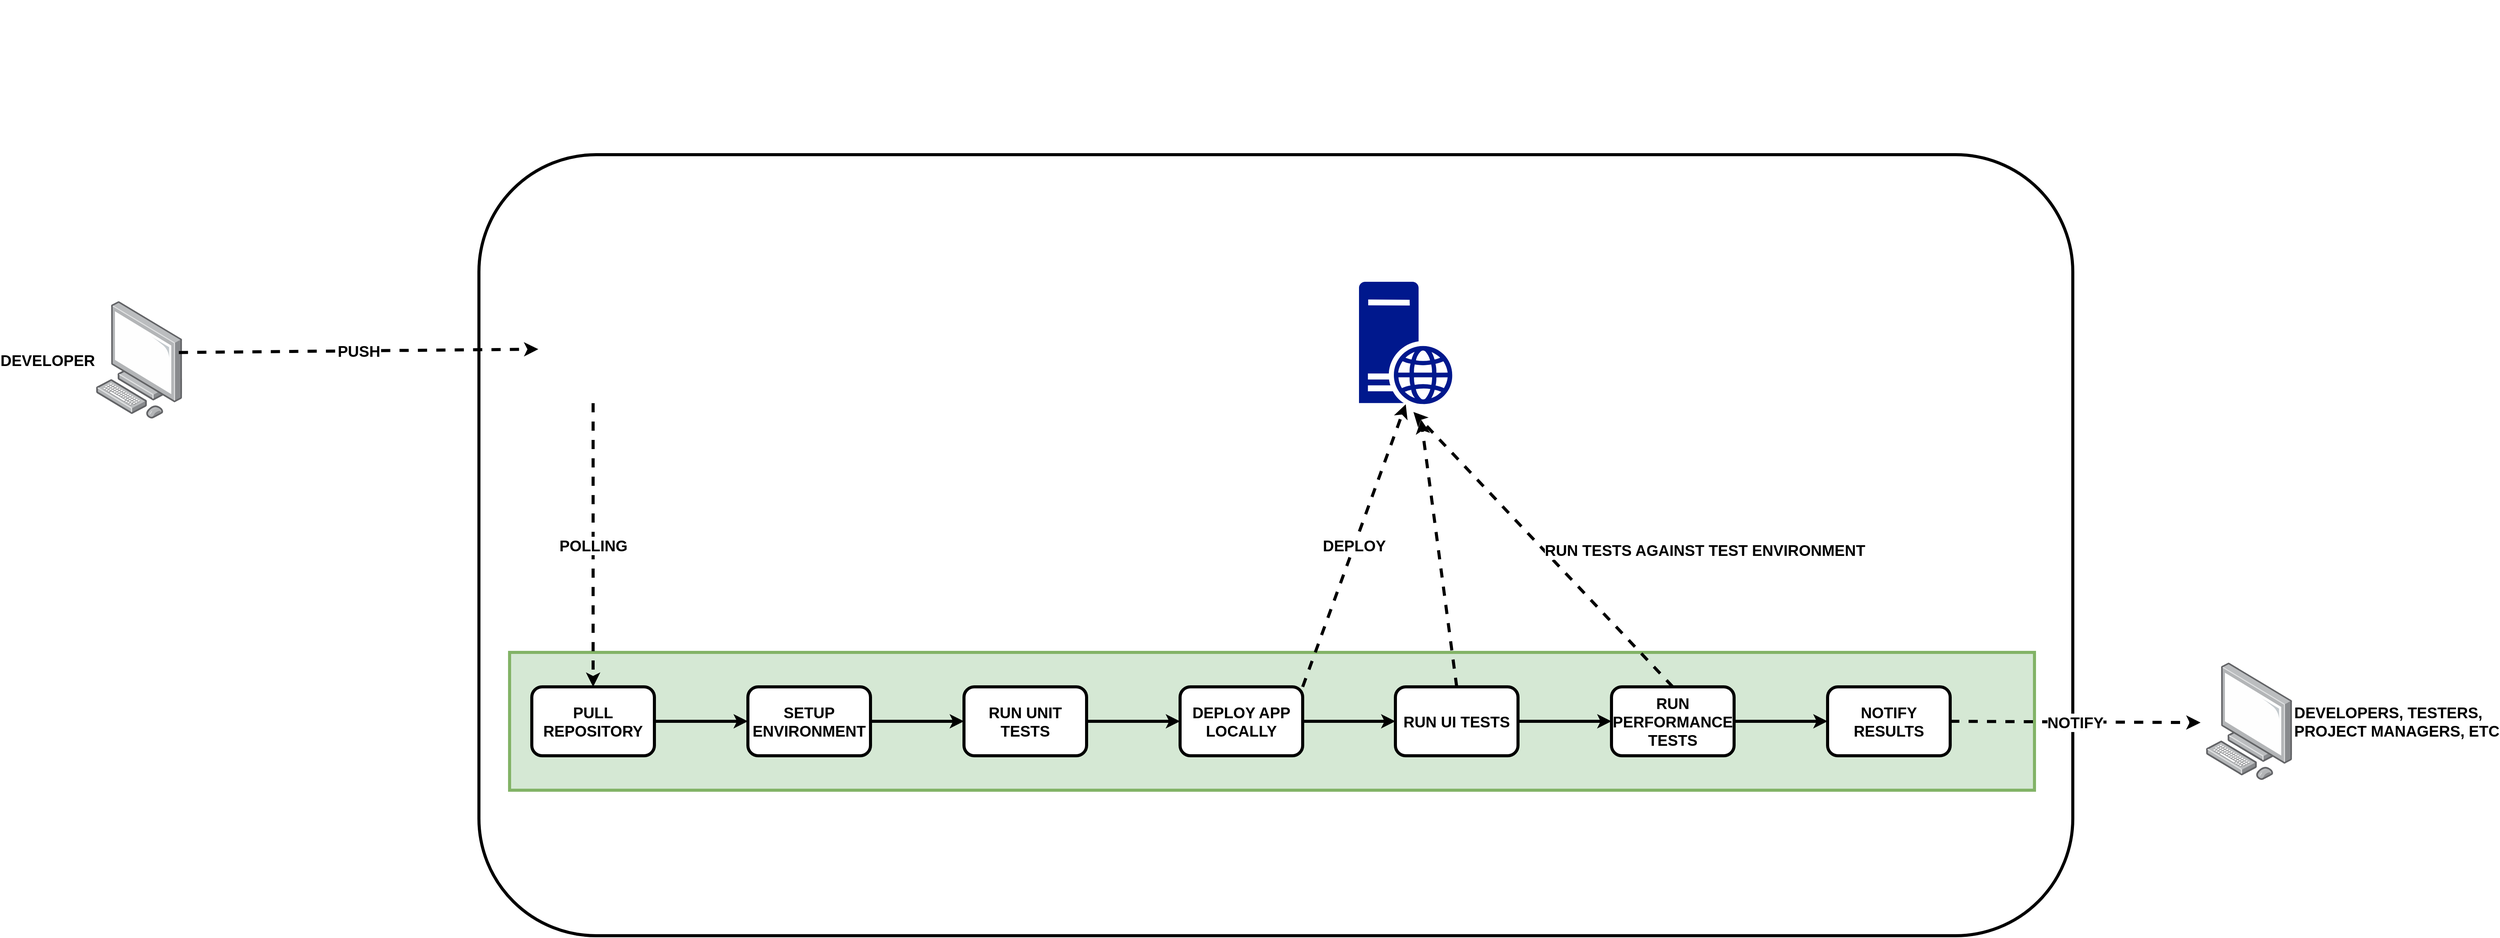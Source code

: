 <mxfile version="12.4.3" type="device" pages="1"><diagram id="9M8tum76r36-IGXNykF4" name="Page-1"><mxGraphModel dx="4840" dy="3147" grid="1" gridSize="10" guides="1" tooltips="1" connect="1" arrows="1" fold="1" page="1" pageScale="1" pageWidth="850" pageHeight="1100" math="0" shadow="0"><root><mxCell id="0"/><mxCell id="1" parent="0"/><mxCell id="tr7utcnIV5kcyYmnZqeS-3" value="&lt;font style=&quot;font-size: 20px&quot;&gt;&lt;b style=&quot;font-size: 20px&quot;&gt;DEVELOPER&lt;/b&gt;&lt;/font&gt;" style="points=[];aspect=fixed;html=1;align=right;shadow=0;dashed=0;image;image=img/lib/allied_telesis/computer_and_terminals/Personal_Computer.svg;labelPosition=left;verticalLabelPosition=middle;verticalAlign=middle;fontSize=20;" parent="1" vertex="1"><mxGeometry x="-770" y="-278.5" width="113" height="153" as="geometry"/></mxCell><mxCell id="tr7utcnIV5kcyYmnZqeS-50" value="&lt;span style=&quot;font-size: 20px&quot;&gt;&lt;b style=&quot;font-size: 20px&quot;&gt;DEVELOPERS, TESTERS,&lt;br&gt;PROJECT MANAGERS, ETC&lt;br style=&quot;font-size: 20px&quot;&gt;&lt;/b&gt;&lt;/span&gt;" style="points=[];aspect=fixed;html=1;align=left;shadow=0;dashed=0;image;image=img/lib/allied_telesis/computer_and_terminals/Personal_Computer.svg;labelPosition=right;verticalLabelPosition=middle;verticalAlign=middle;fontSize=20;" parent="1" vertex="1"><mxGeometry x="1983.5" y="193.5" width="113" height="153" as="geometry"/></mxCell><mxCell id="cGgtnhkG1BdpX_wR4zB8-9" value="" style="rounded=1;whiteSpace=wrap;html=1;strokeWidth=4;" parent="1" vertex="1"><mxGeometry x="-270" y="-470" width="2080" height="1020" as="geometry"/></mxCell><mxCell id="cGgtnhkG1BdpX_wR4zB8-11" value="" style="aspect=fixed;pointerEvents=1;shadow=0;dashed=0;html=1;strokeColor=none;labelPosition=center;verticalLabelPosition=bottom;verticalAlign=top;align=center;shape=mxgraph.mscae.enterprise.web_server;fillColor=#00188D;" parent="1" vertex="1"><mxGeometry x="878.5" y="-304" width="122" height="160" as="geometry"/></mxCell><mxCell id="cGgtnhkG1BdpX_wR4zB8-13" value="PUSH" style="endArrow=classic;html=1;entryX=0;entryY=0.5;entryDx=0;entryDy=0;strokeWidth=4;dashed=1;fontSize=20;fontStyle=1;exitX=0.959;exitY=0.437;exitDx=0;exitDy=0;exitPerimeter=0;" parent="1" source="tr7utcnIV5kcyYmnZqeS-3" edge="1"><mxGeometry width="50" height="50" relative="1" as="geometry"><mxPoint x="-619.5" y="-211" as="sourcePoint"/><mxPoint x="-192.5" y="-216" as="targetPoint"/></mxGeometry></mxCell><mxCell id="cGgtnhkG1BdpX_wR4zB8-16" value="" style="rounded=0;whiteSpace=wrap;html=1;strokeWidth=4;fontSize=20;fillColor=#d5e8d4;strokeColor=#82b366;" parent="1" vertex="1"><mxGeometry x="-230" y="180" width="1990" height="180" as="geometry"/></mxCell><mxCell id="cGgtnhkG1BdpX_wR4zB8-1" value="&lt;b&gt;RUN UNIT TESTS&lt;/b&gt;" style="rounded=1;whiteSpace=wrap;html=1;fontSize=20;strokeWidth=4;" parent="1" vertex="1"><mxGeometry x="363" y="225" width="160" height="90" as="geometry"/></mxCell><mxCell id="cGgtnhkG1BdpX_wR4zB8-2" value="&lt;b style=&quot;font-size: 20px&quot;&gt;&lt;font style=&quot;font-size: 20px&quot;&gt;NOTIFY RESULTS&lt;br&gt;&lt;/font&gt;&lt;/b&gt;" style="rounded=1;whiteSpace=wrap;html=1;fontSize=20;strokeWidth=4;" parent="1" vertex="1"><mxGeometry x="1490" y="225" width="160" height="90" as="geometry"/></mxCell><mxCell id="cGgtnhkG1BdpX_wR4zB8-3" value="&lt;b style=&quot;font-size: 20px&quot;&gt;&lt;font style=&quot;font-size: 20px&quot;&gt;PULL REPOSITORY&lt;/font&gt;&lt;/b&gt;" style="rounded=1;whiteSpace=wrap;html=1;fontSize=20;strokeWidth=4;" parent="1" vertex="1"><mxGeometry x="-201" y="225.0" width="160" height="90" as="geometry"/></mxCell><mxCell id="cGgtnhkG1BdpX_wR4zB8-4" value="&lt;b style=&quot;font-size: 20px&quot;&gt;&lt;font style=&quot;font-size: 20px&quot;&gt;DEPLOY APP LOCALLY&lt;/font&gt;&lt;/b&gt;" style="rounded=1;whiteSpace=wrap;html=1;fontSize=20;strokeWidth=4;" parent="1" vertex="1"><mxGeometry x="645" y="225.0" width="160" height="90" as="geometry"/></mxCell><mxCell id="cGgtnhkG1BdpX_wR4zB8-5" value="&lt;b&gt;RUN UI TESTS&lt;/b&gt;" style="rounded=1;whiteSpace=wrap;html=1;fontSize=20;strokeWidth=4;" parent="1" vertex="1"><mxGeometry x="926" y="225.0" width="160" height="90" as="geometry"/></mxCell><mxCell id="cGgtnhkG1BdpX_wR4zB8-6" value="&lt;b style=&quot;font-size: 20px&quot;&gt;&lt;font style=&quot;font-size: 20px&quot;&gt;RUN PERFORMANCE TESTS&lt;/font&gt;&lt;/b&gt;" style="rounded=1;whiteSpace=wrap;html=1;fontSize=20;strokeWidth=4;" parent="1" vertex="1"><mxGeometry x="1208" y="225.0" width="160" height="90" as="geometry"/></mxCell><mxCell id="tr7utcnIV5kcyYmnZqeS-2" value="" style="shape=image;verticalLabelPosition=bottom;labelBackgroundColor=#ffffff;verticalAlign=top;aspect=fixed;imageAspect=0;image=https://cdn-images-1.medium.com/max/1600/1*LOFbTP2SxXcFpM_qTsUSuw.png;" parent="1" vertex="1"><mxGeometry x="325" y="-671.5" width="350" height="350" as="geometry"/></mxCell><mxCell id="cGgtnhkG1BdpX_wR4zB8-17" value="POLLING" style="endArrow=classic;html=1;entryX=0.5;entryY=0;entryDx=0;entryDy=0;strokeWidth=4;dashed=1;fontSize=20;fontStyle=1;exitX=0.5;exitY=1;exitDx=0;exitDy=0;" parent="1" target="cGgtnhkG1BdpX_wR4zB8-3" edge="1"><mxGeometry width="50" height="50" relative="1" as="geometry"><mxPoint x="-121" y="-145.5" as="sourcePoint"/><mxPoint x="-182.5" y="-206" as="targetPoint"/></mxGeometry></mxCell><mxCell id="cGgtnhkG1BdpX_wR4zB8-18" value="NOTIFY" style="endArrow=classic;html=1;entryX=-0.06;entryY=0.511;entryDx=0;entryDy=0;strokeWidth=4;dashed=1;fontSize=20;fontStyle=1;exitX=1;exitY=0.5;exitDx=0;exitDy=0;entryPerimeter=0;" parent="1" source="cGgtnhkG1BdpX_wR4zB8-2" target="tr7utcnIV5kcyYmnZqeS-50" edge="1"><mxGeometry width="50" height="50" relative="1" as="geometry"><mxPoint x="-360" y="-199" as="sourcePoint"/><mxPoint x="67" y="-204" as="targetPoint"/></mxGeometry></mxCell><mxCell id="cGgtnhkG1BdpX_wR4zB8-21" value="" style="endArrow=classic;html=1;strokeWidth=4;entryX=0;entryY=0.5;entryDx=0;entryDy=0;exitX=1;exitY=0.5;exitDx=0;exitDy=0;" parent="1" source="cGgtnhkG1BdpX_wR4zB8-28" target="cGgtnhkG1BdpX_wR4zB8-1" edge="1"><mxGeometry width="50" height="50" relative="1" as="geometry"><mxPoint x="380" y="1654.5" as="sourcePoint"/><mxPoint x="510" y="1654.5" as="targetPoint"/></mxGeometry></mxCell><mxCell id="cGgtnhkG1BdpX_wR4zB8-22" value="" style="endArrow=classic;html=1;strokeWidth=4;entryX=0;entryY=0.5;entryDx=0;entryDy=0;exitX=1;exitY=0.5;exitDx=0;exitDy=0;" parent="1" source="cGgtnhkG1BdpX_wR4zB8-1" target="cGgtnhkG1BdpX_wR4zB8-4" edge="1"><mxGeometry width="50" height="50" relative="1" as="geometry"><mxPoint x="208.5" y="280" as="sourcePoint"/><mxPoint x="339" y="280" as="targetPoint"/></mxGeometry></mxCell><mxCell id="cGgtnhkG1BdpX_wR4zB8-23" value="" style="endArrow=classic;html=1;strokeWidth=4;entryX=0;entryY=0.5;entryDx=0;entryDy=0;exitX=1;exitY=0.5;exitDx=0;exitDy=0;" parent="1" source="cGgtnhkG1BdpX_wR4zB8-4" target="cGgtnhkG1BdpX_wR4zB8-5" edge="1"><mxGeometry width="50" height="50" relative="1" as="geometry"><mxPoint x="218.5" y="290" as="sourcePoint"/><mxPoint x="349" y="290" as="targetPoint"/></mxGeometry></mxCell><mxCell id="cGgtnhkG1BdpX_wR4zB8-24" value="" style="endArrow=classic;html=1;strokeWidth=4;entryX=0;entryY=0.5;entryDx=0;entryDy=0;exitX=1;exitY=0.5;exitDx=0;exitDy=0;" parent="1" source="cGgtnhkG1BdpX_wR4zB8-6" target="cGgtnhkG1BdpX_wR4zB8-2" edge="1"><mxGeometry width="50" height="50" relative="1" as="geometry"><mxPoint x="1370" y="270" as="sourcePoint"/><mxPoint x="359" y="300" as="targetPoint"/></mxGeometry></mxCell><mxCell id="cGgtnhkG1BdpX_wR4zB8-25" value="" style="endArrow=classic;html=1;strokeWidth=4;entryX=0;entryY=0.5;entryDx=0;entryDy=0;exitX=1;exitY=0.5;exitDx=0;exitDy=0;" parent="1" source="cGgtnhkG1BdpX_wR4zB8-5" target="cGgtnhkG1BdpX_wR4zB8-6" edge="1"><mxGeometry width="50" height="50" relative="1" as="geometry"><mxPoint x="228.5" y="300" as="sourcePoint"/><mxPoint x="359" y="300" as="targetPoint"/></mxGeometry></mxCell><mxCell id="cGgtnhkG1BdpX_wR4zB8-26" value="DEPLOY" style="endArrow=classic;html=1;entryX=0.5;entryY=1;entryDx=0;entryDy=0;strokeWidth=4;dashed=1;fontSize=20;fontStyle=1;exitX=1;exitY=0;exitDx=0;exitDy=0;entryPerimeter=0;" parent="1" source="cGgtnhkG1BdpX_wR4zB8-4" target="cGgtnhkG1BdpX_wR4zB8-11" edge="1"><mxGeometry width="50" height="50" relative="1" as="geometry"><mxPoint x="128.5" y="-143.5" as="sourcePoint"/><mxPoint x="128.5" y="235" as="targetPoint"/></mxGeometry></mxCell><mxCell id="cGgtnhkG1BdpX_wR4zB8-27" value="RUN TESTS AGAINST TEST ENVIRONMENT" style="endArrow=classic;html=1;entryX=0.5;entryY=1;entryDx=0;entryDy=0;strokeWidth=4;dashed=1;fontSize=20;fontStyle=1;exitX=0.5;exitY=0;exitDx=0;exitDy=0;entryPerimeter=0;labelPosition=right;verticalLabelPosition=middle;align=left;verticalAlign=middle;" parent="1" source="cGgtnhkG1BdpX_wR4zB8-6" edge="1"><mxGeometry width="50" height="50" relative="1" as="geometry"><mxPoint x="959" y="235" as="sourcePoint"/><mxPoint x="949.5" y="-134" as="targetPoint"/></mxGeometry></mxCell><mxCell id="cGgtnhkG1BdpX_wR4zB8-28" value="&lt;b style=&quot;font-size: 20px&quot;&gt;&lt;font style=&quot;font-size: 20px&quot;&gt;SETUP ENVIRONMENT&lt;/font&gt;&lt;/b&gt;" style="rounded=1;whiteSpace=wrap;html=1;fontSize=20;strokeWidth=4;" parent="1" vertex="1"><mxGeometry x="81" y="225.0" width="160" height="90" as="geometry"/></mxCell><mxCell id="cGgtnhkG1BdpX_wR4zB8-29" value="" style="endArrow=classic;html=1;strokeWidth=4;entryX=0;entryY=0.5;entryDx=0;entryDy=0;exitX=1;exitY=0.5;exitDx=0;exitDy=0;" parent="1" source="cGgtnhkG1BdpX_wR4zB8-3" target="cGgtnhkG1BdpX_wR4zB8-28" edge="1"><mxGeometry width="50" height="50" relative="1" as="geometry"><mxPoint x="-41" y="270" as="sourcePoint"/><mxPoint x="329" y="270" as="targetPoint"/></mxGeometry></mxCell><mxCell id="sRSniKdXpNw09j29uaqu-1" value="" style="shape=image;imageAspect=0;aspect=fixed;verticalLabelPosition=bottom;verticalAlign=top;image=https://www.genexus.com/media/images/github-logo-2-imagen.jpg?timestamp=20190527124425;" vertex="1" parent="1"><mxGeometry x="-190" y="-330" width="314.13" height="177" as="geometry"/></mxCell><mxCell id="sRSniKdXpNw09j29uaqu-2" value="" style="shape=image;imageAspect=0;aspect=fixed;verticalLabelPosition=bottom;verticalAlign=top;image=https://i.imgur.com/fQRFgae.png;" vertex="1" parent="1"><mxGeometry x="940" y="-360" width="300.59" height="137" as="geometry"/></mxCell><mxCell id="sRSniKdXpNw09j29uaqu-3" value="" style="endArrow=classic;html=1;entryX=0.5;entryY=1;entryDx=0;entryDy=0;strokeWidth=4;dashed=1;fontSize=20;fontStyle=1;exitX=0.5;exitY=0;exitDx=0;exitDy=0;entryPerimeter=0;labelPosition=right;verticalLabelPosition=middle;align=left;verticalAlign=middle;" edge="1" parent="1" source="cGgtnhkG1BdpX_wR4zB8-5"><mxGeometry width="50" height="50" relative="1" as="geometry"><mxPoint x="1298" y="235" as="sourcePoint"/><mxPoint x="959.5" y="-124" as="targetPoint"/></mxGeometry></mxCell></root></mxGraphModel></diagram></mxfile>